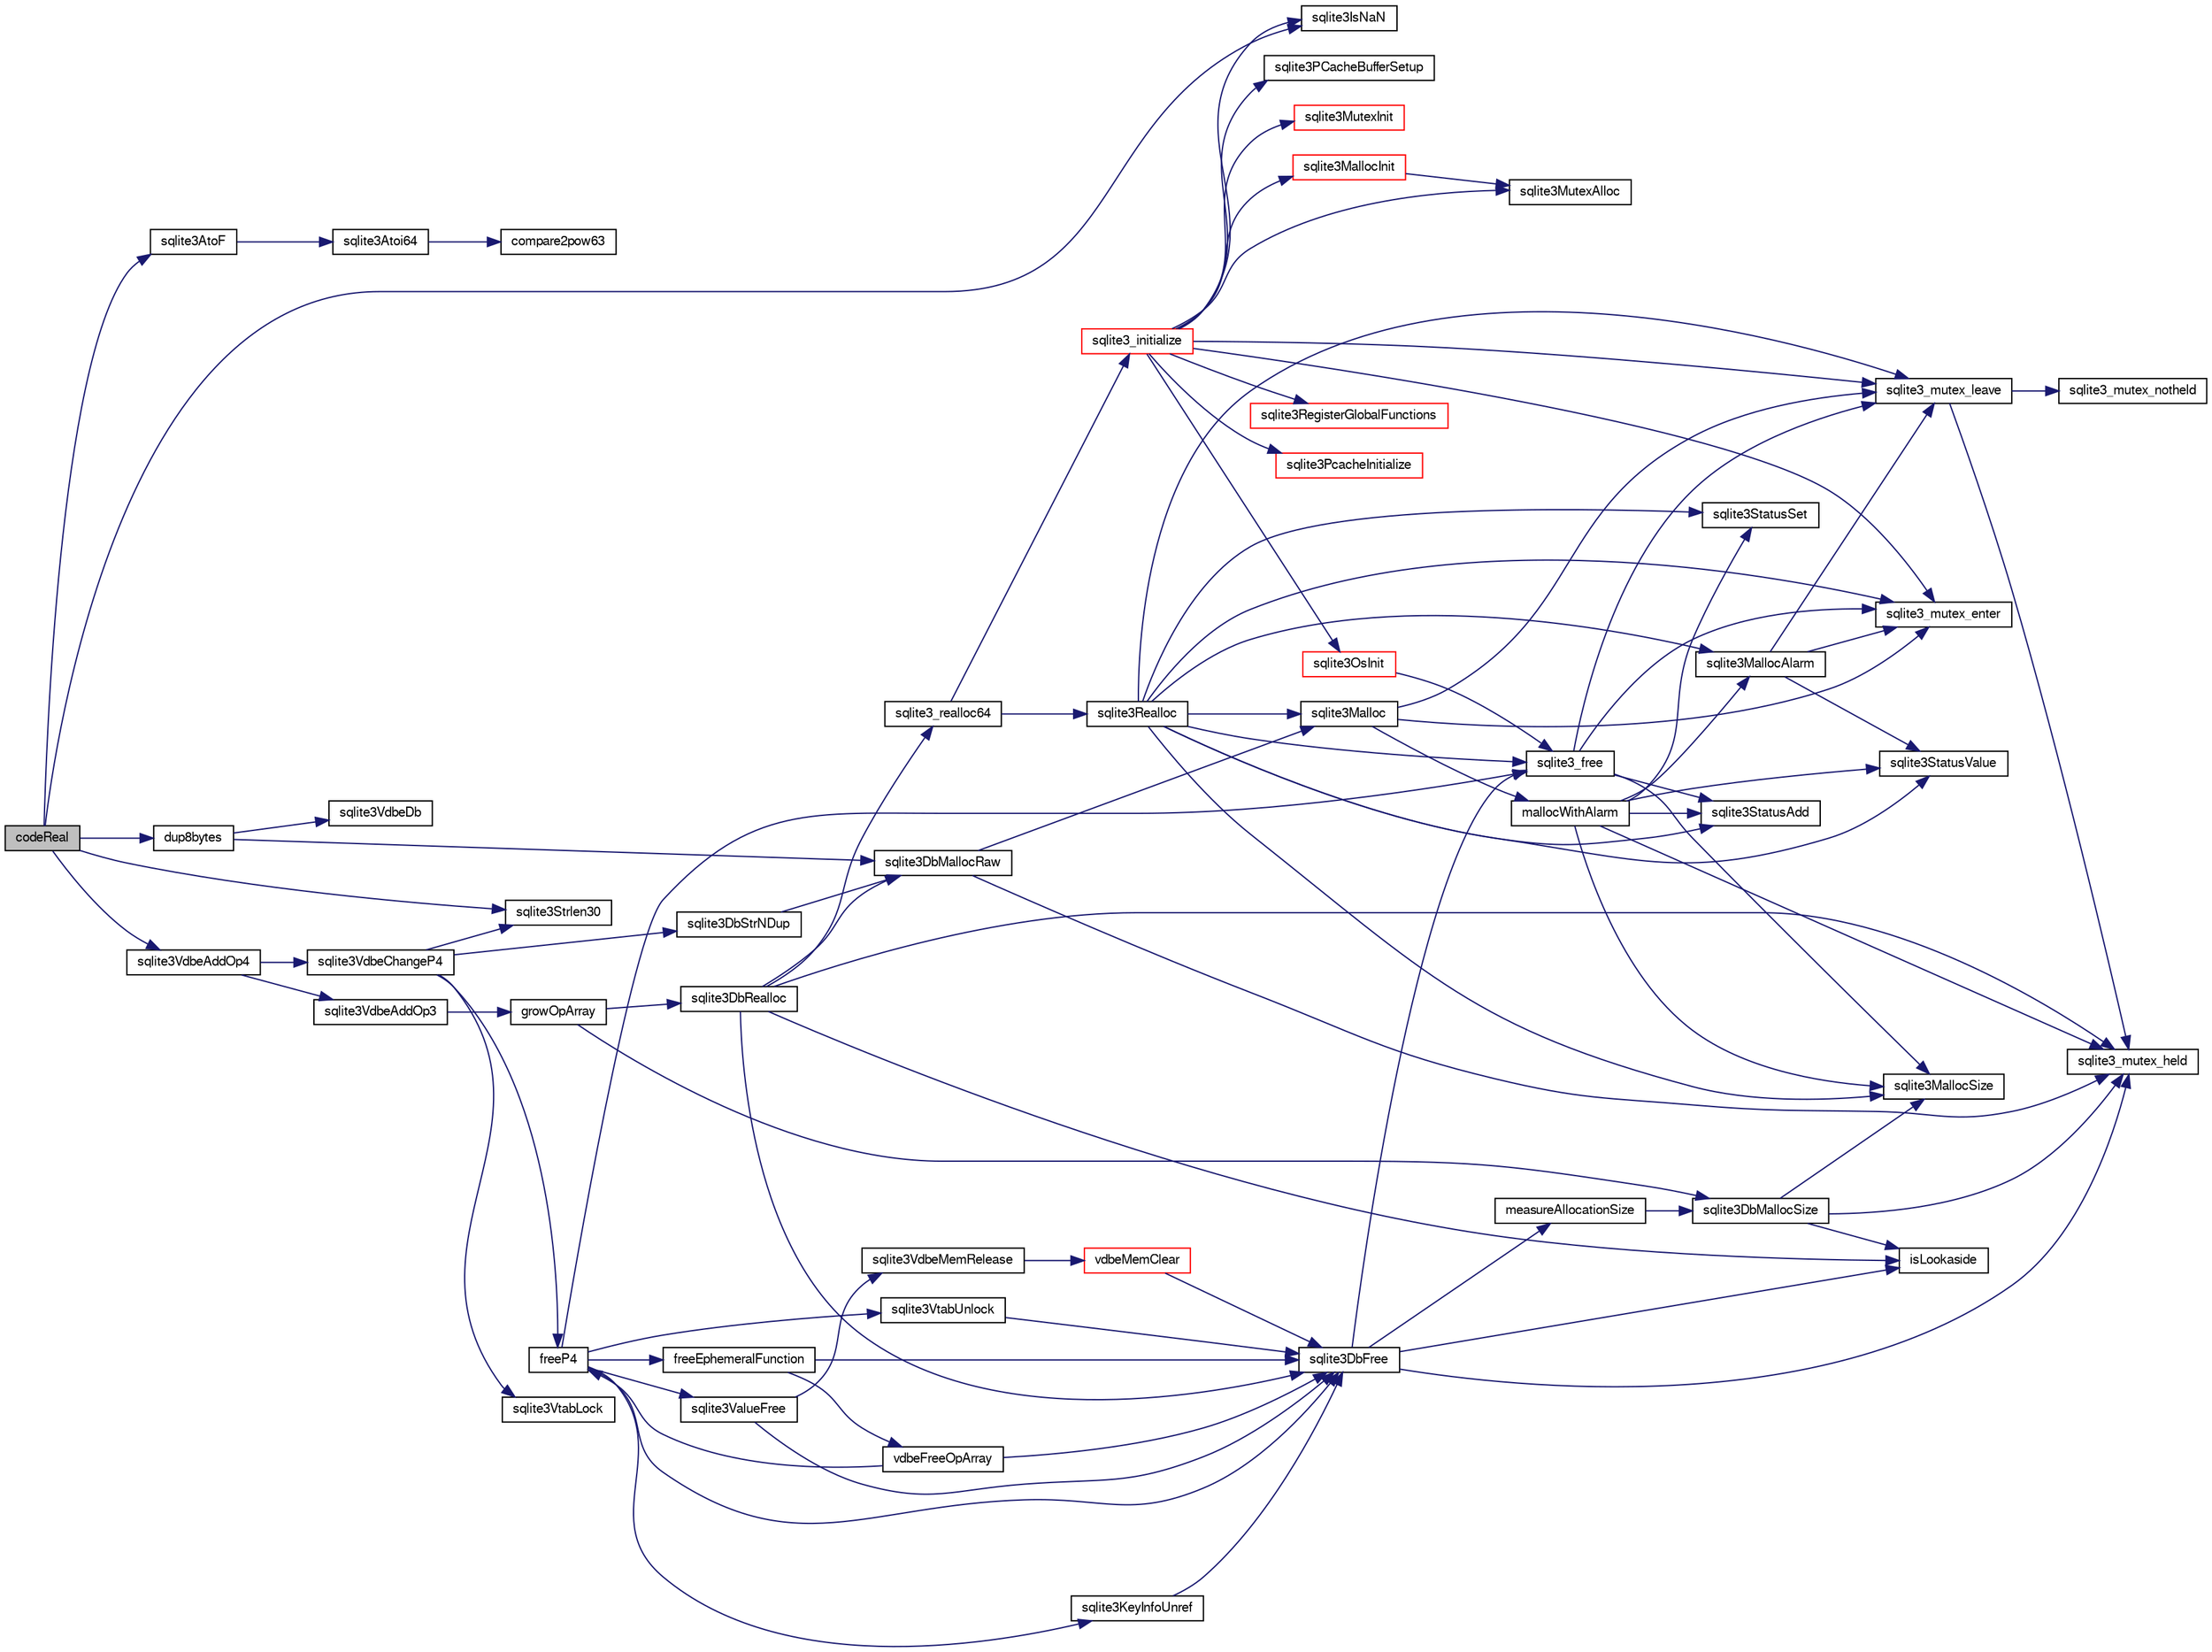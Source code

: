 digraph "codeReal"
{
  edge [fontname="FreeSans",fontsize="10",labelfontname="FreeSans",labelfontsize="10"];
  node [fontname="FreeSans",fontsize="10",shape=record];
  rankdir="LR";
  Node55398 [label="codeReal",height=0.2,width=0.4,color="black", fillcolor="grey75", style="filled", fontcolor="black"];
  Node55398 -> Node55399 [color="midnightblue",fontsize="10",style="solid",fontname="FreeSans"];
  Node55399 [label="sqlite3AtoF",height=0.2,width=0.4,color="black", fillcolor="white", style="filled",URL="$sqlite3_8c.html#ad2a961fc08942417d977510a1384b6d2"];
  Node55399 -> Node55400 [color="midnightblue",fontsize="10",style="solid",fontname="FreeSans"];
  Node55400 [label="sqlite3Atoi64",height=0.2,width=0.4,color="black", fillcolor="white", style="filled",URL="$sqlite3_8c.html#a5b13083911b3dc0a0b54f43acc686a39"];
  Node55400 -> Node55401 [color="midnightblue",fontsize="10",style="solid",fontname="FreeSans"];
  Node55401 [label="compare2pow63",height=0.2,width=0.4,color="black", fillcolor="white", style="filled",URL="$sqlite3_8c.html#adcbebdd3f570175519922276b83132e0"];
  Node55398 -> Node55402 [color="midnightblue",fontsize="10",style="solid",fontname="FreeSans"];
  Node55402 [label="sqlite3Strlen30",height=0.2,width=0.4,color="black", fillcolor="white", style="filled",URL="$sqlite3_8c.html#a3dcd80ba41f1a308193dee74857b62a7"];
  Node55398 -> Node55403 [color="midnightblue",fontsize="10",style="solid",fontname="FreeSans"];
  Node55403 [label="sqlite3IsNaN",height=0.2,width=0.4,color="black", fillcolor="white", style="filled",URL="$sqlite3_8c.html#aed4d78203877c3486765ccbc7feebb50"];
  Node55398 -> Node55404 [color="midnightblue",fontsize="10",style="solid",fontname="FreeSans"];
  Node55404 [label="dup8bytes",height=0.2,width=0.4,color="black", fillcolor="white", style="filled",URL="$sqlite3_8c.html#aa8a28a87183e14ed0537d56c51fd2dee"];
  Node55404 -> Node55405 [color="midnightblue",fontsize="10",style="solid",fontname="FreeSans"];
  Node55405 [label="sqlite3DbMallocRaw",height=0.2,width=0.4,color="black", fillcolor="white", style="filled",URL="$sqlite3_8c.html#abbe8be0cf7175e11ddc3e2218fad924e"];
  Node55405 -> Node55406 [color="midnightblue",fontsize="10",style="solid",fontname="FreeSans"];
  Node55406 [label="sqlite3_mutex_held",height=0.2,width=0.4,color="black", fillcolor="white", style="filled",URL="$sqlite3_8c.html#acf77da68932b6bc163c5e68547ecc3e7"];
  Node55405 -> Node55407 [color="midnightblue",fontsize="10",style="solid",fontname="FreeSans"];
  Node55407 [label="sqlite3Malloc",height=0.2,width=0.4,color="black", fillcolor="white", style="filled",URL="$sqlite3_8c.html#a361a2eaa846b1885f123abe46f5d8b2b"];
  Node55407 -> Node55408 [color="midnightblue",fontsize="10",style="solid",fontname="FreeSans"];
  Node55408 [label="sqlite3_mutex_enter",height=0.2,width=0.4,color="black", fillcolor="white", style="filled",URL="$sqlite3_8c.html#a1c12cde690bd89f104de5cbad12a6bf5"];
  Node55407 -> Node55409 [color="midnightblue",fontsize="10",style="solid",fontname="FreeSans"];
  Node55409 [label="mallocWithAlarm",height=0.2,width=0.4,color="black", fillcolor="white", style="filled",URL="$sqlite3_8c.html#ab070d5cf8e48ec8a6a43cf025d48598b"];
  Node55409 -> Node55406 [color="midnightblue",fontsize="10",style="solid",fontname="FreeSans"];
  Node55409 -> Node55410 [color="midnightblue",fontsize="10",style="solid",fontname="FreeSans"];
  Node55410 [label="sqlite3StatusSet",height=0.2,width=0.4,color="black", fillcolor="white", style="filled",URL="$sqlite3_8c.html#afec7586c01fcb5ea17dc9d7725a589d9"];
  Node55409 -> Node55411 [color="midnightblue",fontsize="10",style="solid",fontname="FreeSans"];
  Node55411 [label="sqlite3StatusValue",height=0.2,width=0.4,color="black", fillcolor="white", style="filled",URL="$sqlite3_8c.html#a30b8ac296c6e200c1fa57708d52c6ef6"];
  Node55409 -> Node55412 [color="midnightblue",fontsize="10",style="solid",fontname="FreeSans"];
  Node55412 [label="sqlite3MallocAlarm",height=0.2,width=0.4,color="black", fillcolor="white", style="filled",URL="$sqlite3_8c.html#ada66988e8471d1198f3219c062377508"];
  Node55412 -> Node55411 [color="midnightblue",fontsize="10",style="solid",fontname="FreeSans"];
  Node55412 -> Node55413 [color="midnightblue",fontsize="10",style="solid",fontname="FreeSans"];
  Node55413 [label="sqlite3_mutex_leave",height=0.2,width=0.4,color="black", fillcolor="white", style="filled",URL="$sqlite3_8c.html#a5838d235601dbd3c1fa993555c6bcc93"];
  Node55413 -> Node55406 [color="midnightblue",fontsize="10",style="solid",fontname="FreeSans"];
  Node55413 -> Node55414 [color="midnightblue",fontsize="10",style="solid",fontname="FreeSans"];
  Node55414 [label="sqlite3_mutex_notheld",height=0.2,width=0.4,color="black", fillcolor="white", style="filled",URL="$sqlite3_8c.html#a83967c837c1c000d3b5adcfaa688f5dc"];
  Node55412 -> Node55408 [color="midnightblue",fontsize="10",style="solid",fontname="FreeSans"];
  Node55409 -> Node55415 [color="midnightblue",fontsize="10",style="solid",fontname="FreeSans"];
  Node55415 [label="sqlite3MallocSize",height=0.2,width=0.4,color="black", fillcolor="white", style="filled",URL="$sqlite3_8c.html#acf5d2a5f35270bafb050bd2def576955"];
  Node55409 -> Node55416 [color="midnightblue",fontsize="10",style="solid",fontname="FreeSans"];
  Node55416 [label="sqlite3StatusAdd",height=0.2,width=0.4,color="black", fillcolor="white", style="filled",URL="$sqlite3_8c.html#afa029f93586aeab4cc85360905dae9cd"];
  Node55407 -> Node55413 [color="midnightblue",fontsize="10",style="solid",fontname="FreeSans"];
  Node55404 -> Node55417 [color="midnightblue",fontsize="10",style="solid",fontname="FreeSans"];
  Node55417 [label="sqlite3VdbeDb",height=0.2,width=0.4,color="black", fillcolor="white", style="filled",URL="$sqlite3_8c.html#a6cb1b36e2823fc3eff25dc162f71f28b"];
  Node55398 -> Node55418 [color="midnightblue",fontsize="10",style="solid",fontname="FreeSans"];
  Node55418 [label="sqlite3VdbeAddOp4",height=0.2,width=0.4,color="black", fillcolor="white", style="filled",URL="$sqlite3_8c.html#a739d7a47b1c11779283b7797ea7e1d4d"];
  Node55418 -> Node55419 [color="midnightblue",fontsize="10",style="solid",fontname="FreeSans"];
  Node55419 [label="sqlite3VdbeAddOp3",height=0.2,width=0.4,color="black", fillcolor="white", style="filled",URL="$sqlite3_8c.html#a29b4560b019211a73e1478cec7468345"];
  Node55419 -> Node55420 [color="midnightblue",fontsize="10",style="solid",fontname="FreeSans"];
  Node55420 [label="growOpArray",height=0.2,width=0.4,color="black", fillcolor="white", style="filled",URL="$sqlite3_8c.html#adb00b9ead01ffe0d757d5a6d0853ada5"];
  Node55420 -> Node55421 [color="midnightblue",fontsize="10",style="solid",fontname="FreeSans"];
  Node55421 [label="sqlite3DbRealloc",height=0.2,width=0.4,color="black", fillcolor="white", style="filled",URL="$sqlite3_8c.html#ae028f4902a9d29bcaf310ff289ee87dc"];
  Node55421 -> Node55406 [color="midnightblue",fontsize="10",style="solid",fontname="FreeSans"];
  Node55421 -> Node55405 [color="midnightblue",fontsize="10",style="solid",fontname="FreeSans"];
  Node55421 -> Node55422 [color="midnightblue",fontsize="10",style="solid",fontname="FreeSans"];
  Node55422 [label="isLookaside",height=0.2,width=0.4,color="black", fillcolor="white", style="filled",URL="$sqlite3_8c.html#a770fa05ff9717b75e16f4d968a77b897"];
  Node55421 -> Node55423 [color="midnightblue",fontsize="10",style="solid",fontname="FreeSans"];
  Node55423 [label="sqlite3DbFree",height=0.2,width=0.4,color="black", fillcolor="white", style="filled",URL="$sqlite3_8c.html#ac70ab821a6607b4a1b909582dc37a069"];
  Node55423 -> Node55406 [color="midnightblue",fontsize="10",style="solid",fontname="FreeSans"];
  Node55423 -> Node55424 [color="midnightblue",fontsize="10",style="solid",fontname="FreeSans"];
  Node55424 [label="measureAllocationSize",height=0.2,width=0.4,color="black", fillcolor="white", style="filled",URL="$sqlite3_8c.html#a45731e644a22fdb756e2b6337224217a"];
  Node55424 -> Node55425 [color="midnightblue",fontsize="10",style="solid",fontname="FreeSans"];
  Node55425 [label="sqlite3DbMallocSize",height=0.2,width=0.4,color="black", fillcolor="white", style="filled",URL="$sqlite3_8c.html#aa397e5a8a03495203a0767abf0a71f86"];
  Node55425 -> Node55415 [color="midnightblue",fontsize="10",style="solid",fontname="FreeSans"];
  Node55425 -> Node55406 [color="midnightblue",fontsize="10",style="solid",fontname="FreeSans"];
  Node55425 -> Node55422 [color="midnightblue",fontsize="10",style="solid",fontname="FreeSans"];
  Node55423 -> Node55422 [color="midnightblue",fontsize="10",style="solid",fontname="FreeSans"];
  Node55423 -> Node55426 [color="midnightblue",fontsize="10",style="solid",fontname="FreeSans"];
  Node55426 [label="sqlite3_free",height=0.2,width=0.4,color="black", fillcolor="white", style="filled",URL="$sqlite3_8c.html#a6552349e36a8a691af5487999ab09519"];
  Node55426 -> Node55408 [color="midnightblue",fontsize="10",style="solid",fontname="FreeSans"];
  Node55426 -> Node55416 [color="midnightblue",fontsize="10",style="solid",fontname="FreeSans"];
  Node55426 -> Node55415 [color="midnightblue",fontsize="10",style="solid",fontname="FreeSans"];
  Node55426 -> Node55413 [color="midnightblue",fontsize="10",style="solid",fontname="FreeSans"];
  Node55421 -> Node55427 [color="midnightblue",fontsize="10",style="solid",fontname="FreeSans"];
  Node55427 [label="sqlite3_realloc64",height=0.2,width=0.4,color="black", fillcolor="white", style="filled",URL="$sqlite3_8c.html#a3765a714077ee547e811034236dc9ecd"];
  Node55427 -> Node55428 [color="midnightblue",fontsize="10",style="solid",fontname="FreeSans"];
  Node55428 [label="sqlite3_initialize",height=0.2,width=0.4,color="red", fillcolor="white", style="filled",URL="$sqlite3_8c.html#ab0c0ee2d5d4cf8b28e9572296a8861df"];
  Node55428 -> Node55429 [color="midnightblue",fontsize="10",style="solid",fontname="FreeSans"];
  Node55429 [label="sqlite3MutexInit",height=0.2,width=0.4,color="red", fillcolor="white", style="filled",URL="$sqlite3_8c.html#a7906afcdd1cdb3d0007eb932398a1158"];
  Node55428 -> Node55447 [color="midnightblue",fontsize="10",style="solid",fontname="FreeSans"];
  Node55447 [label="sqlite3MutexAlloc",height=0.2,width=0.4,color="black", fillcolor="white", style="filled",URL="$sqlite3_8c.html#a0e3f432ee581f6876b590e7ad7e84e19"];
  Node55428 -> Node55408 [color="midnightblue",fontsize="10",style="solid",fontname="FreeSans"];
  Node55428 -> Node55448 [color="midnightblue",fontsize="10",style="solid",fontname="FreeSans"];
  Node55448 [label="sqlite3MallocInit",height=0.2,width=0.4,color="red", fillcolor="white", style="filled",URL="$sqlite3_8c.html#a9e06f9e7cad0d83ce80ab493c9533552"];
  Node55448 -> Node55447 [color="midnightblue",fontsize="10",style="solid",fontname="FreeSans"];
  Node55428 -> Node55413 [color="midnightblue",fontsize="10",style="solid",fontname="FreeSans"];
  Node55428 -> Node55531 [color="midnightblue",fontsize="10",style="solid",fontname="FreeSans"];
  Node55531 [label="sqlite3RegisterGlobalFunctions",height=0.2,width=0.4,color="red", fillcolor="white", style="filled",URL="$sqlite3_8c.html#a9f75bd111010f29e1b8d74344473c4ec"];
  Node55428 -> Node55679 [color="midnightblue",fontsize="10",style="solid",fontname="FreeSans"];
  Node55679 [label="sqlite3PcacheInitialize",height=0.2,width=0.4,color="red", fillcolor="white", style="filled",URL="$sqlite3_8c.html#a2902c61ddc88bea002c4d69fe4052b1f"];
  Node55428 -> Node55680 [color="midnightblue",fontsize="10",style="solid",fontname="FreeSans"];
  Node55680 [label="sqlite3OsInit",height=0.2,width=0.4,color="red", fillcolor="white", style="filled",URL="$sqlite3_8c.html#afeaa886fe1ca086a30fd278b1d069762"];
  Node55680 -> Node55426 [color="midnightblue",fontsize="10",style="solid",fontname="FreeSans"];
  Node55428 -> Node55684 [color="midnightblue",fontsize="10",style="solid",fontname="FreeSans"];
  Node55684 [label="sqlite3PCacheBufferSetup",height=0.2,width=0.4,color="black", fillcolor="white", style="filled",URL="$sqlite3_8c.html#ad18a1eebefdfbc4254f473f7b0101937"];
  Node55428 -> Node55403 [color="midnightblue",fontsize="10",style="solid",fontname="FreeSans"];
  Node55427 -> Node55461 [color="midnightblue",fontsize="10",style="solid",fontname="FreeSans"];
  Node55461 [label="sqlite3Realloc",height=0.2,width=0.4,color="black", fillcolor="white", style="filled",URL="$sqlite3_8c.html#ad53aefdfc088f622e23ffe838201fe22"];
  Node55461 -> Node55407 [color="midnightblue",fontsize="10",style="solid",fontname="FreeSans"];
  Node55461 -> Node55426 [color="midnightblue",fontsize="10",style="solid",fontname="FreeSans"];
  Node55461 -> Node55415 [color="midnightblue",fontsize="10",style="solid",fontname="FreeSans"];
  Node55461 -> Node55408 [color="midnightblue",fontsize="10",style="solid",fontname="FreeSans"];
  Node55461 -> Node55410 [color="midnightblue",fontsize="10",style="solid",fontname="FreeSans"];
  Node55461 -> Node55411 [color="midnightblue",fontsize="10",style="solid",fontname="FreeSans"];
  Node55461 -> Node55412 [color="midnightblue",fontsize="10",style="solid",fontname="FreeSans"];
  Node55461 -> Node55416 [color="midnightblue",fontsize="10",style="solid",fontname="FreeSans"];
  Node55461 -> Node55413 [color="midnightblue",fontsize="10",style="solid",fontname="FreeSans"];
  Node55420 -> Node55425 [color="midnightblue",fontsize="10",style="solid",fontname="FreeSans"];
  Node55418 -> Node55686 [color="midnightblue",fontsize="10",style="solid",fontname="FreeSans"];
  Node55686 [label="sqlite3VdbeChangeP4",height=0.2,width=0.4,color="black", fillcolor="white", style="filled",URL="$sqlite3_8c.html#add0d891a062d044a0c7e6fc072702830"];
  Node55686 -> Node55687 [color="midnightblue",fontsize="10",style="solid",fontname="FreeSans"];
  Node55687 [label="freeP4",height=0.2,width=0.4,color="black", fillcolor="white", style="filled",URL="$sqlite3_8c.html#aa1ec8debef2a9be5fe36a3082fd3e0f9"];
  Node55687 -> Node55423 [color="midnightblue",fontsize="10",style="solid",fontname="FreeSans"];
  Node55687 -> Node55688 [color="midnightblue",fontsize="10",style="solid",fontname="FreeSans"];
  Node55688 [label="sqlite3KeyInfoUnref",height=0.2,width=0.4,color="black", fillcolor="white", style="filled",URL="$sqlite3_8c.html#ac94cc1874ab0865db1dbbefd3886ba4a"];
  Node55688 -> Node55423 [color="midnightblue",fontsize="10",style="solid",fontname="FreeSans"];
  Node55687 -> Node55426 [color="midnightblue",fontsize="10",style="solid",fontname="FreeSans"];
  Node55687 -> Node55689 [color="midnightblue",fontsize="10",style="solid",fontname="FreeSans"];
  Node55689 [label="freeEphemeralFunction",height=0.2,width=0.4,color="black", fillcolor="white", style="filled",URL="$sqlite3_8c.html#ace0a45aad803937290f5495906773bc4"];
  Node55689 -> Node55423 [color="midnightblue",fontsize="10",style="solid",fontname="FreeSans"];
  Node55689 -> Node55690 [color="midnightblue",fontsize="10",style="solid",fontname="FreeSans"];
  Node55690 [label="vdbeFreeOpArray",height=0.2,width=0.4,color="black", fillcolor="white", style="filled",URL="$sqlite3_8c.html#affa26b190a34b8772c3f4a4d06866c50"];
  Node55690 -> Node55687 [color="midnightblue",fontsize="10",style="solid",fontname="FreeSans"];
  Node55690 -> Node55423 [color="midnightblue",fontsize="10",style="solid",fontname="FreeSans"];
  Node55687 -> Node55691 [color="midnightblue",fontsize="10",style="solid",fontname="FreeSans"];
  Node55691 [label="sqlite3ValueFree",height=0.2,width=0.4,color="black", fillcolor="white", style="filled",URL="$sqlite3_8c.html#afeed84c3f344a833d15c7209265dc520"];
  Node55691 -> Node55484 [color="midnightblue",fontsize="10",style="solid",fontname="FreeSans"];
  Node55484 [label="sqlite3VdbeMemRelease",height=0.2,width=0.4,color="black", fillcolor="white", style="filled",URL="$sqlite3_8c.html#a90606361dbeba88159fd6ff03fcc10cc"];
  Node55484 -> Node55485 [color="midnightblue",fontsize="10",style="solid",fontname="FreeSans"];
  Node55485 [label="vdbeMemClear",height=0.2,width=0.4,color="red", fillcolor="white", style="filled",URL="$sqlite3_8c.html#a489eef6e55ad0dadf67578726b935d12"];
  Node55485 -> Node55423 [color="midnightblue",fontsize="10",style="solid",fontname="FreeSans"];
  Node55691 -> Node55423 [color="midnightblue",fontsize="10",style="solid",fontname="FreeSans"];
  Node55687 -> Node55692 [color="midnightblue",fontsize="10",style="solid",fontname="FreeSans"];
  Node55692 [label="sqlite3VtabUnlock",height=0.2,width=0.4,color="black", fillcolor="white", style="filled",URL="$sqlite3_8c.html#a8b3341682c7724d767ebc8288b9063b4"];
  Node55692 -> Node55423 [color="midnightblue",fontsize="10",style="solid",fontname="FreeSans"];
  Node55686 -> Node55693 [color="midnightblue",fontsize="10",style="solid",fontname="FreeSans"];
  Node55693 [label="sqlite3VtabLock",height=0.2,width=0.4,color="black", fillcolor="white", style="filled",URL="$sqlite3_8c.html#aa2b6bcc2ba2b313da4b72e6b0d83dea6"];
  Node55686 -> Node55402 [color="midnightblue",fontsize="10",style="solid",fontname="FreeSans"];
  Node55686 -> Node55677 [color="midnightblue",fontsize="10",style="solid",fontname="FreeSans"];
  Node55677 [label="sqlite3DbStrNDup",height=0.2,width=0.4,color="black", fillcolor="white", style="filled",URL="$sqlite3_8c.html#a48e8c757f70cba60fe83ce00ad8de713"];
  Node55677 -> Node55405 [color="midnightblue",fontsize="10",style="solid",fontname="FreeSans"];
}
